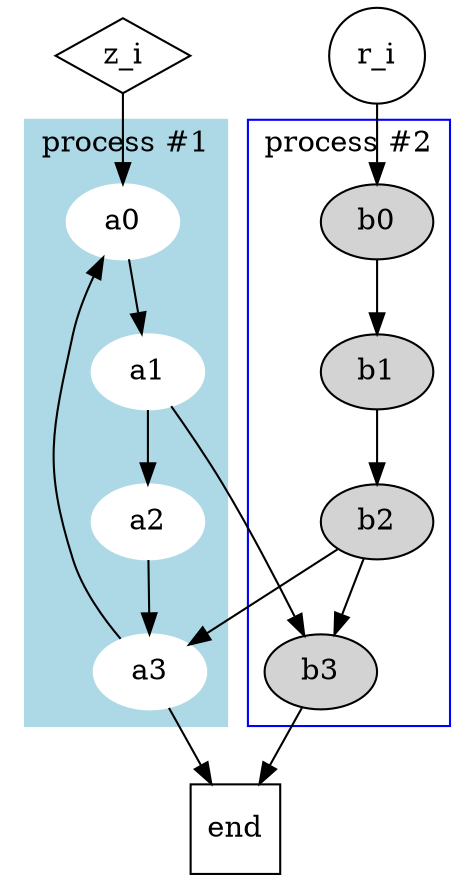 digraph G {

	subgraph cluster_input {
		style=filled;
		color=lightblue;
		node [style=filled,color=white];
		a0 -> a1 -> a2 -> a3;
		label = "process #1";
	}

	subgraph cluster_1 {
		node [style=filled];
		b0 -> b1 -> b2 -> b3;
		label = "process #2";
		color=blue
	}
	start_z -> a0;
	start_r -> b0;
	a1 -> b3;
	b2 -> a3;
	a3 -> a0;
	a3 -> end;
	b3 -> end;

	start_z [shape=diamond, label="z_i"];
	start_r [shape=circle, label="r_i"];
	end [shape=square];
}
